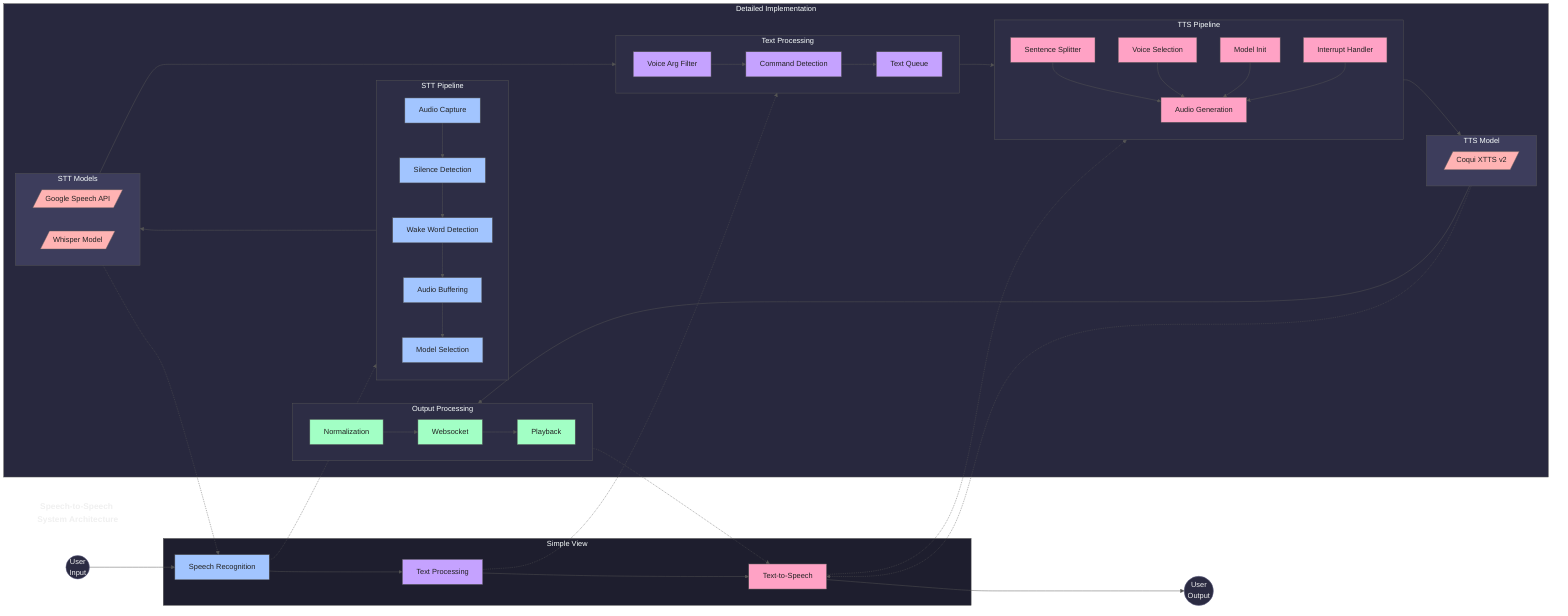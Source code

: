 %%{init: {'theme': 'dark', 'themeVariables': { 'primaryColor': '#242438', 'primaryTextColor': '#f0f0f0', 'primaryBorderColor': '#555', 'lineColor': '#555', 'secondaryColor': '#323248', 'tertiaryColor': '#242438'}}}%%

flowchart LR
    %% Title
    Title["Speech-to-Speech System Architecture"]
    style Title fill:none,stroke:none,color:#f0f0f0,font-size:18px,font-weight:bold
    
    %% User Input/Output nodes
    UserInput((User<br>Input)) --> SimpleSTT
    SimpleTTS --> UserOutput((User<br>Output))
    style UserInput fill:#2b2b42,stroke:#6a6a8e,color:#f0f0f0
    style UserOutput fill:#2b2b42,stroke:#6a6a8e,color:#f0f0f0
    
    %% Simple View
    subgraph SimpleView["Simple View"]
        direction LR
        style SimpleView fill:#1e1e2e,stroke:#555,stroke-width:1px
        
        SimpleSTT["Speech Recognition"]
        style SimpleSTT fill:#a2c5ff,stroke:#555,stroke-width:1px,color:#222
        
        SimpleProcessing["Text Processing"]
        style SimpleProcessing fill:#c5a2ff,stroke:#555,stroke-width:1px,color:#222
        
        SimpleTTS["Text-to-Speech"]
        style SimpleTTS fill:#ffa2c5,stroke:#555,stroke-width:1px,color:#222
        
        SimpleSTT --> SimpleProcessing --> SimpleTTS
    end
    
    %% Complex View
    subgraph ComplexView["Detailed Implementation"]
        direction LR
        style ComplexView fill:#28283e,stroke:#555,stroke-width:1px
        
        %% Speech-to-Text Pipeline
        subgraph STTPipeline["STT Pipeline"]
            direction TB
            style STTPipeline fill:#2d2d45,stroke:#555,stroke-width:1px
            
            AudioCapture["Audio Capture"] --> SilenceDetection["Silence Detection"]
            SilenceDetection --> WakeWordDetection["Wake Word Detection"]
            WakeWordDetection --> AudioBuffering["Audio Buffering"]
            AudioBuffering --> ModelSelection["Model Selection"]
            
            style AudioCapture fill:#a2c5ff,stroke:#555,stroke-width:1px,color:#222
            style SilenceDetection fill:#a2c5ff,stroke:#555,stroke-width:1px,color:#222
            style WakeWordDetection fill:#a2c5ff,stroke:#555,stroke-width:1px,color:#222
            style AudioBuffering fill:#a2c5ff,stroke:#555,stroke-width:1px,color:#222
            style ModelSelection fill:#a2c5ff,stroke:#555,stroke-width:1px,color:#222
        end
        
        %% STT Models
        subgraph STTModels["STT Models"]
            direction LR
            style STTModels fill:#3d3d5c,stroke:#555,stroke-width:1px
            
            GoogleSTT[/"Google Speech API"/]
            style GoogleSTT fill:#ffb3b3,stroke:#555,stroke-width:1px,rx:25,ry:25,color:#222
            
            WhisperModel[/"Whisper Model"/]
            style WhisperModel fill:#ffb3b3,stroke:#555,stroke-width:1px,rx:25,ry:25,color:#222
        end
        
        %% Text Processing
        subgraph TextProcessing["Text Processing"]
            direction LR
            style TextProcessing fill:#2d2d45,stroke:#555,stroke-width:1px
            
            ArgFilter["Voice Arg Filter"] --> CommandDetection["Command Detection"] --> TextQueue["Text Queue"]
            
            style ArgFilter fill:#c5a2ff,stroke:#555,stroke-width:1px,color:#222
            style CommandDetection fill:#c5a2ff,stroke:#555,stroke-width:1px,color:#222
            style TextQueue fill:#c5a2ff,stroke:#555,stroke-width:1px,color:#222
        end
        
        %% TTS Pipeline
        subgraph TTSPipeline["TTS Pipeline"]
            direction TB
            style TTSPipeline fill:#2d2d45,stroke:#555,stroke-width:1px
            
            SentenceSplitter["Sentence Splitter"] --> AudioGeneration["Audio Generation"]
            VoiceSelection["Voice Selection"] --> AudioGeneration
            ModelInitialization["Model Init"] --> AudioGeneration
            InterruptHandler["Interrupt Handler"] --> AudioGeneration
            
            style SentenceSplitter fill:#ffa2c5,stroke:#555,stroke-width:1px,color:#222
            style AudioGeneration fill:#ffa2c5,stroke:#555,stroke-width:1px,color:#222
            style VoiceSelection fill:#ffa2c5,stroke:#555,stroke-width:1px,color:#222
            style ModelInitialization fill:#ffa2c5,stroke:#555,stroke-width:1px,color:#222
            style InterruptHandler fill:#ffa2c5,stroke:#555,stroke-width:1px,color:#222
        end
        
        %% TTS Model
        subgraph TTSModel["TTS Model"]
            direction LR
            style TTSModel fill:#3d3d5c,stroke:#555,stroke-width:1px
            
            CoquiXTTS[/"Coqui XTTS v2"/]
            style CoquiXTTS fill:#ffb3b3,stroke:#555,stroke-width:1px,rx:25,ry:25,color:#222
        end
        
        %% Output Processing
        subgraph OutputPipeline["Output Processing"]
            direction LR
            style OutputPipeline fill:#2d2d45,stroke:#555,stroke-width:1px
            
            AudioNormalization["Normalization"] --> WebsocketStreaming["Websocket"] --> AudioPlayback["Playback"]
            
            style AudioNormalization fill:#a2ffc5,stroke:#555,stroke-width:1px,color:#222
            style WebsocketStreaming fill:#a2ffc5,stroke:#555,stroke-width:1px,color:#222
            style AudioPlayback fill:#a2ffc5,stroke:#555,stroke-width:1px,color:#222
        end
        
        %% Layout and connections
        STTPipeline --> STTModels
        STTModels --> TextProcessing
        TextProcessing --> TTSPipeline
        TTSPipeline --> TTSModel
        TTSModel --> OutputPipeline
    end
    
    %% Connections between views
    SimpleSTT -.-> STTPipeline
    STTModels -.-> SimpleSTT
    
    SimpleProcessing -.-> TextProcessing
    
    SimpleTTS -.-> TTSPipeline
    TTSModel -.-> SimpleTTS
    OutputPipeline -.-> SimpleTTS